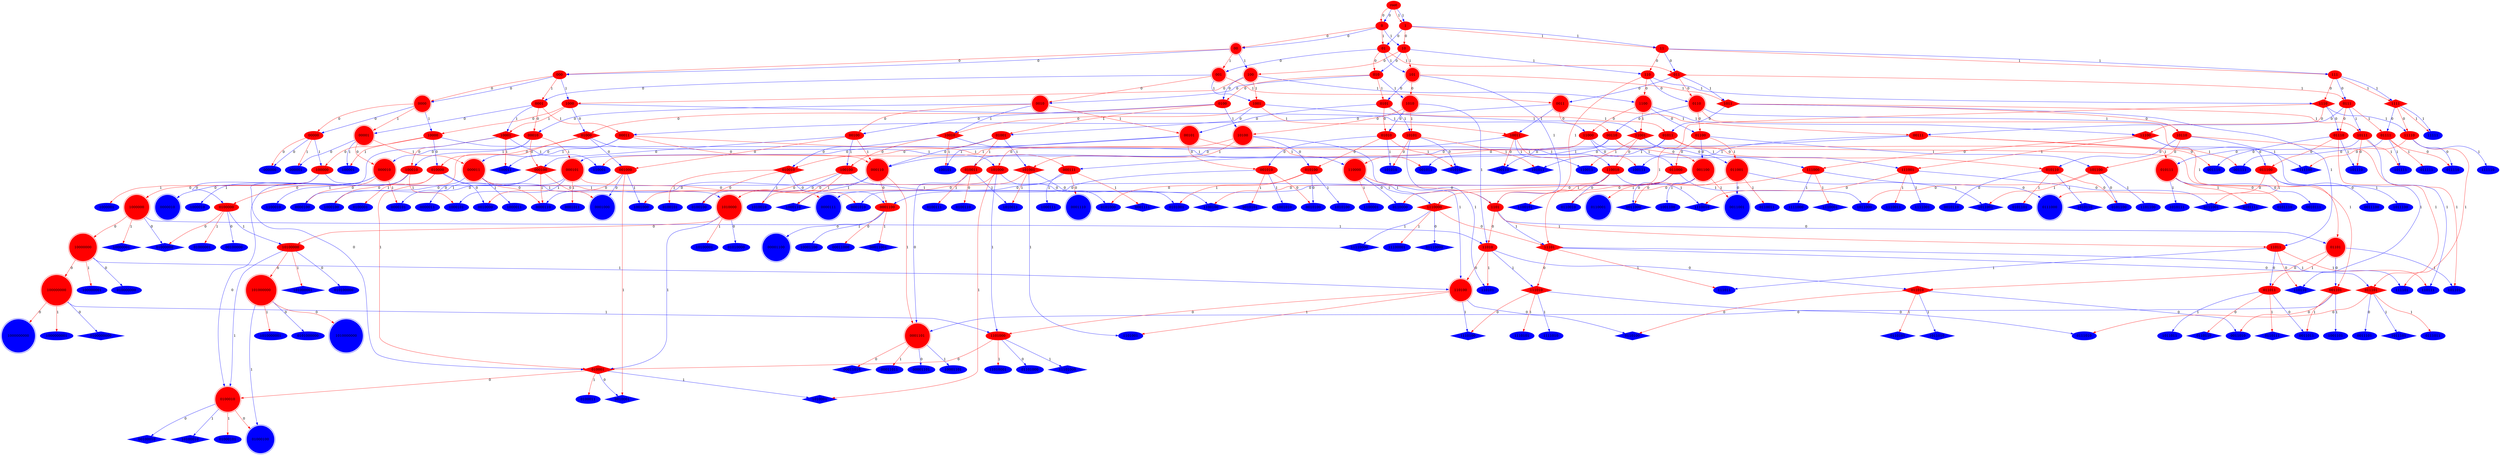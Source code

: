 digraph{ 
root  [color = red, style=filled]
0 [color = red, style=filled]
root -> 0 [color = red, label = 0] 
1 [color = red, style=filled]
root -> 1 [color = red, label = 1] 
root -> 0 [color = blue, label = 0] 
root -> 1 [color = blue, label = 1] 
00 [color = red, style=filled, shape=doublecircle]
0 -> 00 [color = red, label = 0] 
01 [color = red, style=filled]
0 -> 01 [color = red, label = 1] 
0 -> 00 [color = blue, label = 0] 
10 [color = red, style=filled]
0 -> 10 [color = blue, label = 1] 
1 -> 10 [color = red, label = 0] 
11 [color = red, style=filled]
1 -> 11 [color = red, label = 1] 
1 -> 01 [color = blue, label = 0] 
1 -> 11 [color = blue, label = 1] 
000 [color = red, style=filled]
00 -> 000 [color = red, label = 0] 
001 [color = red, style=filled, shape=doublecircle]
00 -> 001 [color = red, label = 1] 
00 -> 000 [color = blue, label = 0] 
100 [color = red, style=filled, shape=doublecircle]
00 -> 100 [color = blue, label = 1] 
010 [color = red, style=filled]
01 -> 010 [color = red, label = 0] 
011 [color = red, style=filled, shape=diamond]
01 -> 011 [color = red, label = 1] 
01 -> 001 [color = blue, label = 0] 
101 [color = red, style=filled, shape=doublecircle]
01 -> 101 [color = blue, label = 1] 
10 -> 100 [color = red, label = 0] 
10 -> 101 [color = red, label = 1] 
10 -> 010 [color = blue, label = 0] 
110 [color = red, style=filled]
10 -> 110 [color = blue, label = 1] 
11 -> 110 [color = red, label = 0] 
111 [color = red, style=filled]
11 -> 111 [color = red, label = 1] 
11 -> 011 [color = blue, label = 0] 
11 -> 111 [color = blue, label = 1] 
0000 [color = red, style=filled, shape=doublecircle]
000 -> 0000 [color = red, label = 0] 
0001 [color = red, style=filled]
000 -> 0001 [color = red, label = 1] 
000 -> 0000 [color = blue, label = 0] 
1000 [color = red, style=filled]
000 -> 1000 [color = blue, label = 1] 
0010 [color = red, style=filled, shape=doublecircle]
001 -> 0010 [color = red, label = 0] 
0011 [color = red, style=filled, shape=doublecircle]
001 -> 0011 [color = red, label = 1] 
001 -> 0001 [color = blue, label = 0] 
1001 [color = red, style=filled]
001 -> 1001 [color = blue, label = 1] 
100 -> 1000 [color = red, label = 0] 
100 -> 1001 [color = red, label = 1] 
0100 [color = red, style=filled]
100 -> 0100 [color = blue, label = 0] 
1100 [color = red, style=filled, shape=doublecircle]
100 -> 1100 [color = blue, label = 1] 
010 -> 0100 [color = red, label = 0] 
0101 [color = red, style=filled]
010 -> 0101 [color = red, label = 1] 
010 -> 0010 [color = blue, label = 0] 
1010 [color = red, style=filled, shape=doublecircle]
010 -> 1010 [color = blue, label = 1] 
0110 [color = red, style=filled, shape=doublecircle]
011 -> 0110 [color = red, label = 0] 
0111 [color = red, style=filled]
011 -> 0111 [color = red, label = 1] 
011 -> 0011 [color = blue, label = 0] 
1011 [color = red, style=filled, shape=diamond]
011 -> 1011 [color = blue, label = 1] 
101 -> 1010 [color = red, label = 0] 
101 -> 1011 [color = red, label = 1] 
101 -> 0101 [color = blue, label = 0] 
1101 [color = red, style=filled]
101 -> 1101 [color = blue, label = 1] 
110 -> 1100 [color = red, label = 0] 
110 -> 1101 [color = red, label = 1] 
110 -> 0110 [color = blue, label = 0] 
1110 [color = red, style=filled, shape=diamond]
110 -> 1110 [color = blue, label = 1] 
111 -> 1110 [color = red, label = 0] 
1111 [color = red, style=filled, shape=diamond]
111 -> 1111 [color = red, label = 1] 
111 -> 0111 [color = blue, label = 0] 
111 -> 1111 [color = blue, label = 1] 
00000 [color = red, style=filled]
0000 -> 00000 [color = red, label = 0] 
00001 [color = red, style=filled, shape=doublecircle]
0000 -> 00001 [color = red, label = 1] 
0000 -> 00000 [color = blue, label = 0] 
10000 [color = red, style=filled]
0000 -> 10000 [color = blue, label = 1] 
00010 [color = red, style=filled]
0001 -> 00010 [color = red, label = 0] 
00011 [color = red, style=filled]
0001 -> 00011 [color = red, label = 1] 
0001 -> 00001 [color = blue, label = 0] 
10001 [color = red, style=filled, shape=diamond]
0001 -> 10001 [color = blue, label = 1] 
1000 -> 10000 [color = red, label = 0] 
1000 -> 10001 [color = red, label = 1] 
01000 [color = red, style=filled, shape=diamond]
1000 -> 01000 [color = blue, label = 0] 
11000 [color = red, style=filled]
1000 -> 11000 [color = blue, label = 1] 
00100 [color = red, style=filled]
0010 -> 00100 [color = red, label = 0] 
00101 [color = red, style=filled, shape=doublecircle]
0010 -> 00101 [color = red, label = 1] 
0010 -> 00010 [color = blue, label = 0] 
10010 [color = red, style=filled, shape=diamond]
0010 -> 10010 [color = blue, label = 1] 
00110 [color = red, style=filled]
0011 -> 00110 [color = red, label = 0] 
00111 [color = red, style=filled]
0011 -> 00111 [color = red, label = 1] 
0011 -> 00011 [color = blue, label = 0] 
10011 [color = red, style=filled, shape=diamond]
0011 -> 10011 [color = blue, label = 1] 
1001 -> 10010 [color = red, label = 0] 
1001 -> 10011 [color = red, label = 1] 
01001 [color = red, style=filled]
1001 -> 01001 [color = blue, label = 0] 
11001 [color = red, style=filled, shape=diamond]
1001 -> 11001 [color = blue, label = 1] 
0100 -> 01000 [color = red, label = 0] 
0100 -> 01001 [color = red, label = 1] 
0100 -> 00100 [color = blue, label = 0] 
10100 [color = red, style=filled, shape=doublecircle]
0100 -> 10100 [color = blue, label = 1] 
1100 -> 11000 [color = red, label = 0] 
1100 -> 11001 [color = red, label = 1] 
01100 [color = red, style=filled]
1100 -> 01100 [color = blue, label = 0] 
11100 [color = red, style=filled, shape=diamond]
1100 -> 11100 [color = blue, label = 1] 
01010 [color = red, style=filled]
0101 -> 01010 [color = red, label = 0] 
01011 [color = red, style=filled]
0101 -> 01011 [color = red, label = 1] 
0101 -> 00101 [color = blue, label = 0] 
10101 [color = red, style=filled]
0101 -> 10101 [color = blue, label = 1] 
1010 -> 10100 [color = red, label = 0] 
1010 -> 10101 [color = red, label = 1] 
1010 -> 01010 [color = blue, label = 0] 
11010 [color = red, style=filled]
1010 -> 11010 [color = blue, label = 1] 
0110 -> 01100 [color = red, label = 0] 
01101 [color = red, style=filled, shape=doublecircle]
0110 -> 01101 [color = red, label = 1] 
0110 -> 00110 [color = blue, label = 0] 
10110 [color = red, style=filled]
0110 -> 10110 [color = blue, label = 1] 
01110 [color = red, style=filled]
0111 -> 01110 [color = red, label = 0] 
01111 [color = red, style=filled]
0111 -> 01111 [color = red, label = 1] 
0111 -> 00111 [color = blue, label = 0] 
10111 [color = red, style=filled]
0111 -> 10111 [color = blue, label = 1] 
1011 -> 10110 [color = red, label = 0] 
1011 -> 10111 [color = red, label = 1] 
1011 -> 01011 [color = blue, label = 0] 
11011 [color = red, style=filled]
1011 -> 11011 [color = blue, label = 1] 
1101 -> 11010 [color = red, label = 0] 
1101 -> 11011 [color = red, label = 1] 
1101 -> 01101 [color = blue, label = 0] 
11101 [color = red, style=filled, shape=diamond]
1101 -> 11101 [color = blue, label = 1] 
1110 -> 11100 [color = red, label = 0] 
1110 -> 11101 [color = red, label = 1] 
1110 -> 01110 [color = blue, label = 0] 
11110 [color = red, style=filled]
1110 -> 11110 [color = blue, label = 1] 
1111 -> 11110 [color = red, label = 0] 
11111 [color = blue, style=filled]
1111 -> 11111 [color = red, label = 1] 
1111 -> 01111 [color = blue, label = 0] 
1111 -> 11111 [color = blue, label = 1] 
000000 [color = blue, style=filled]
00000 -> 000000 [color = red, label = 0] 
000001 [color = blue, style=filled]
00000 -> 000001 [color = red, label = 1] 
00000 -> 000000 [color = blue, label = 0] 
100000 [color = red, style=filled]
00000 -> 100000 [color = blue, label = 1] 
000010 [color = red, style=filled, shape=doublecircle]
00001 -> 000010 [color = red, label = 0] 
000011 [color = red, style=filled, shape=doublecircle]
00001 -> 000011 [color = red, label = 1] 
00001 -> 000001 [color = blue, label = 0] 
100001 [color = blue, style=filled]
00001 -> 100001 [color = blue, label = 1] 
10000 -> 100000 [color = red, label = 0] 
10000 -> 100001 [color = red, label = 1] 
010000 [color = red, style=filled]
10000 -> 010000 [color = blue, label = 0] 
110000 [color = red, style=filled, shape=doublecircle]
10000 -> 110000 [color = blue, label = 1] 
000100 [color = red, style=filled, shape=diamond]
00010 -> 000100 [color = red, label = 0] 
000101 [color = red, style=filled, shape=doublecircle]
00010 -> 000101 [color = red, label = 1] 
00010 -> 000010 [color = blue, label = 0] 
100010 [color = red, style=filled]
00010 -> 100010 [color = blue, label = 1] 
000110 [color = red, style=filled, shape=doublecircle]
00011 -> 000110 [color = red, label = 0] 
000111 [color = red, style=filled]
00011 -> 000111 [color = red, label = 1] 
00011 -> 000011 [color = blue, label = 0] 
100011 [color = blue, style=filled, shape=diamond]
00011 -> 100011 [color = blue, label = 1] 
10001 -> 100010 [color = red, label = 0] 
10001 -> 100011 [color = red, label = 1] 
010001 [color = red, style=filled, shape=diamond]
10001 -> 010001 [color = blue, label = 0] 
110001 [color = blue, style=filled]
10001 -> 110001 [color = blue, label = 1] 
01000 -> 010000 [color = red, label = 0] 
01000 -> 010001 [color = red, label = 1] 
001000 [color = red, style=filled]
01000 -> 001000 [color = blue, label = 0] 
101000 [color = red, style=filled]
01000 -> 101000 [color = blue, label = 1] 
11000 -> 110000 [color = red, label = 0] 
11000 -> 110001 [color = red, label = 1] 
011000 [color = red, style=filled]
11000 -> 011000 [color = blue, label = 0] 
111000 [color = red, style=filled]
11000 -> 111000 [color = blue, label = 1] 
00100 -> 001000 [color = red, label = 0] 
00100 -> 000110 [color = red, label = 1] 
00100 -> 000100 [color = blue, label = 0] 
100100 [color = red, style=filled]
00100 -> 100100 [color = blue, label = 1] 
001010 [color = red, style=filled]
00101 -> 001010 [color = red, label = 0] 
001011 [color = blue, style=filled]
00101 -> 001011 [color = red, label = 1] 
00101 -> 000101 [color = blue, label = 0] 
100101 [color = blue, style=filled]
00101 -> 100101 [color = blue, label = 1] 
10010 -> 100100 [color = red, label = 0] 
10010 -> 100101 [color = red, label = 1] 
010010 [color = red, style=filled, shape=diamond]
10010 -> 010010 [color = blue, label = 0] 
110010 [color = red, style=filled]
10010 -> 110010 [color = blue, label = 1] 
001100 [color = red, style=filled, shape=doublecircle]
00110 -> 001100 [color = red, label = 0] 
001101 [color = red, style=filled, shape=diamond]
00110 -> 001101 [color = red, label = 1] 
00110 -> 000110 [color = blue, label = 0] 
100110 [color = blue, style=filled, shape=diamond]
00110 -> 100110 [color = blue, label = 1] 
001110 [color = blue, style=filled]
00111 -> 001110 [color = red, label = 0] 
001111 [color = blue, style=filled]
00111 -> 001111 [color = red, label = 1] 
00111 -> 000111 [color = blue, label = 0] 
100111 [color = blue, style=filled]
00111 -> 100111 [color = blue, label = 1] 
10011 -> 100110 [color = red, label = 0] 
10011 -> 100111 [color = red, label = 1] 
010011 [color = red, style=filled]
10011 -> 010011 [color = blue, label = 0] 
110011 [color = blue, style=filled]
10011 -> 110011 [color = blue, label = 1] 
01001 -> 010010 [color = red, label = 0] 
01001 -> 010011 [color = red, label = 1] 
01001 -> 000110 [color = blue, label = 0] 
101001 [color = red, style=filled, shape=diamond]
01001 -> 101001 [color = blue, label = 1] 
11001 -> 110010 [color = red, label = 0] 
11001 -> 110011 [color = red, label = 1] 
011001 [color = red, style=filled, shape=doublecircle]
11001 -> 011001 [color = blue, label = 0] 
111001 [color = red, style=filled]
11001 -> 111001 [color = blue, label = 1] 
10100 -> 101000 [color = red, label = 0] 
10100 -> 101001 [color = red, label = 1] 
010100 [color = red, style=filled]
10100 -> 010100 [color = blue, label = 0] 
110100 [color = red, style=filled, shape=doublecircle]
10100 -> 110100 [color = blue, label = 1] 
01100 -> 011000 [color = red, label = 0] 
01100 -> 011001 [color = red, label = 1] 
01100 -> 001100 [color = blue, label = 0] 
101100 [color = red, style=filled]
01100 -> 101100 [color = blue, label = 1] 
11100 -> 111000 [color = red, label = 0] 
11100 -> 111001 [color = red, label = 1] 
011100 [color = red, style=filled]
11100 -> 011100 [color = blue, label = 0] 
111100 [color = blue, style=filled, shape=diamond]
11100 -> 111100 [color = blue, label = 1] 
01010 -> 010100 [color = red, label = 0] 
010101 [color = blue, style=filled, shape=diamond]
01010 -> 010101 [color = red, label = 1] 
01010 -> 001010 [color = blue, label = 0] 
101010 [color = blue, style=filled]
01010 -> 101010 [color = blue, label = 1] 
010110 [color = red, style=filled]
01011 -> 010110 [color = red, label = 0] 
010111 [color = red, style=filled, shape=doublecircle]
01011 -> 010111 [color = red, label = 1] 
01011 -> 001011 [color = blue, label = 0] 
101011 [color = blue, style=filled, shape=diamond]
01011 -> 101011 [color = blue, label = 1] 
10101 -> 101010 [color = red, label = 0] 
10101 -> 101011 [color = red, label = 1] 
10101 -> 010101 [color = blue, label = 0] 
110101 [color = blue, style=filled]
10101 -> 110101 [color = blue, label = 1] 
11010 -> 110100 [color = red, label = 0] 
11010 -> 110101 [color = red, label = 1] 
011010 [color = red, style=filled, shape=diamond]
11010 -> 011010 [color = blue, label = 0] 
111010 [color = red, style=filled, shape=diamond]
11010 -> 111010 [color = blue, label = 1] 
01101 -> 011010 [color = red, label = 0] 
011011 [color = red, style=filled]
01101 -> 011011 [color = red, label = 1] 
01101 -> 001101 [color = blue, label = 0] 
101101 [color = blue, style=filled]
01101 -> 101101 [color = blue, label = 1] 
10110 -> 101100 [color = red, label = 0] 
10110 -> 101101 [color = red, label = 1] 
10110 -> 010110 [color = blue, label = 0] 
110110 [color = blue, style=filled, shape=diamond]
10110 -> 110110 [color = blue, label = 1] 
01110 -> 011100 [color = red, label = 0] 
011101 [color = red, style=filled, shape=diamond]
01110 -> 011101 [color = red, label = 1] 
01110 -> 001110 [color = blue, label = 0] 
101110 [color = blue, style=filled]
01110 -> 101110 [color = blue, label = 1] 
011110 [color = blue, style=filled]
01111 -> 011110 [color = red, label = 0] 
011111 [color = blue, style=filled]
01111 -> 011111 [color = red, label = 1] 
01111 -> 001111 [color = blue, label = 0] 
101111 [color = blue, style=filled]
01111 -> 101111 [color = blue, label = 1] 
10111 -> 101110 [color = red, label = 0] 
10111 -> 101111 [color = red, label = 1] 
10111 -> 010111 [color = blue, label = 0] 
110111 [color = blue, style=filled]
10111 -> 110111 [color = blue, label = 1] 
11011 -> 110110 [color = red, label = 0] 
11011 -> 110111 [color = red, label = 1] 
11011 -> 011011 [color = blue, label = 0] 
111011 [color = blue, style=filled]
11011 -> 111011 [color = blue, label = 1] 
11101 -> 111010 [color = red, label = 0] 
11101 -> 111011 [color = red, label = 1] 
11101 -> 011101 [color = blue, label = 0] 
111101 [color = blue, style=filled]
11101 -> 111101 [color = blue, label = 1] 
11110 -> 111100 [color = red, label = 0] 
11110 -> 111101 [color = red, label = 1] 
11110 -> 011110 [color = blue, label = 0] 
111110 [color = blue, style=filled]
11110 -> 111110 [color = blue, label = 1] 
1000000 [color = red, style=filled, shape=doublecircle]
100000 -> 1000000 [color = red, label = 0] 
1000001 [color = blue, style=filled]
100000 -> 1000001 [color = red, label = 1] 
0100000 [color = red, style=filled]
100000 -> 0100000 [color = blue, label = 0] 
100000 -> 1101 [color = blue, label = 1] 
0000100 [color = blue, style=filled]
000010 -> 0000100 [color = red, label = 0] 
0000101 [color = blue, style=filled]
000010 -> 0000101 [color = red, label = 1] 
0000010 [color = blue, style=filled, shape=doublecircle]
000010 -> 0000010 [color = blue, label = 0] 
1000010 [color = blue, style=filled]
000010 -> 1000010 [color = blue, label = 1] 
0000110 [color = blue, style=filled]
000011 -> 0000110 [color = red, label = 0] 
0000111 [color = blue, style=filled, shape=doublecircle]
000011 -> 0000111 [color = red, label = 1] 
0000011 [color = blue, style=filled]
000011 -> 0000011 [color = blue, label = 0] 
1000011 [color = blue, style=filled]
000011 -> 1000011 [color = blue, label = 1] 
010000 -> 0100000 [color = red, label = 0] 
0100001 [color = blue, style=filled]
010000 -> 0100001 [color = red, label = 1] 
0010000 [color = blue, style=filled]
010000 -> 0010000 [color = blue, label = 0] 
1010000 [color = red, style=filled, shape=doublecircle]
010000 -> 1010000 [color = blue, label = 1] 
110000 -> 1101 [color = red, label = 0] 
1100001 [color = blue, style=filled]
110000 -> 1100001 [color = red, label = 1] 
0110000 [color = blue, style=filled]
110000 -> 0110000 [color = blue, label = 0] 
1110000 [color = red, style=filled, shape=diamond]
110000 -> 1110000 [color = blue, label = 1] 
0001000 [color = blue, style=filled, shape=doublecircle]
000100 -> 0001000 [color = red, label = 0] 
000100 -> 0000110 [color = red, label = 1] 
000100 -> 0000100 [color = blue, label = 0] 
1000100 [color = blue, style=filled]
000100 -> 1000100 [color = blue, label = 1] 
0001010 [color = blue, style=filled]
000101 -> 0001010 [color = red, label = 0] 
0001011 [color = blue, style=filled]
000101 -> 0001011 [color = red, label = 1] 
000101 -> 0000101 [color = blue, label = 0] 
1000101 [color = blue, style=filled]
000101 -> 1000101 [color = blue, label = 1] 
100010 -> 1000100 [color = red, label = 0] 
100010 -> 1000101 [color = red, label = 1] 
0100010 [color = red, style=filled, shape=doublecircle]
100010 -> 0100010 [color = blue, label = 0] 
1100010 [color = blue, style=filled]
100010 -> 1100010 [color = blue, label = 1] 
0001100 [color = red, style=filled]
000110 -> 0001100 [color = red, label = 0] 
0001101 [color = red, style=filled, shape=doublecircle]
000110 -> 0001101 [color = red, label = 1] 
000110 -> 0000110 [color = blue, label = 0] 
1000110 [color = blue, style=filled, shape=diamond]
000110 -> 1000110 [color = blue, label = 1] 
0001110 [color = blue, style=filled, shape=doublecircle]
000111 -> 0001110 [color = red, label = 0] 
0001111 [color = blue, style=filled, shape=diamond]
000111 -> 0001111 [color = red, label = 1] 
000111 -> 0000111 [color = blue, label = 0] 
1000111 [color = blue, style=filled]
000111 -> 1000111 [color = blue, label = 1] 
010001 -> 0100010 [color = red, label = 0] 
0100011 [color = blue, style=filled]
010001 -> 0100011 [color = red, label = 1] 
0010001 [color = blue, style=filled, shape=diamond]
010001 -> 0010001 [color = blue, label = 0] 
1010001 [color = blue, style=filled, shape=diamond]
010001 -> 1010001 [color = blue, label = 1] 
001000 -> 0010000 [color = red, label = 0] 
001000 -> 0010001 [color = red, label = 1] 
001000 -> 0001000 [color = blue, label = 0] 
1001000 [color = blue, style=filled]
001000 -> 1001000 [color = blue, label = 1] 
101000 -> 1010000 [color = red, label = 0] 
101000 -> 1010001 [color = red, label = 1] 
0101000 [color = blue, style=filled]
101000 -> 0101000 [color = blue, label = 0] 
1101000 [color = red, style=filled]
101000 -> 1101000 [color = blue, label = 1] 
011000 -> 0110000 [color = red, label = 0] 
0110001 [color = blue, style=filled, shape=doublecircle]
011000 -> 0110001 [color = red, label = 1] 
0011000 [color = blue, style=filled, shape=diamond]
011000 -> 0011000 [color = blue, label = 0] 
1011000 [color = blue, style=filled]
011000 -> 1011000 [color = blue, label = 1] 
111000 -> 1110000 [color = red, label = 0] 
1110001 [color = blue, style=filled, shape=diamond]
111000 -> 1110001 [color = red, label = 1] 
0111000 [color = blue, style=filled, shape=doublecircle]
111000 -> 0111000 [color = blue, label = 0] 
1111000 [color = blue, style=filled]
111000 -> 1111000 [color = blue, label = 1] 
100100 -> 1001000 [color = red, label = 0] 
100100 -> 1000110 [color = red, label = 1] 
0100100 [color = blue, style=filled]
100100 -> 0100100 [color = blue, label = 0] 
1100100 [color = blue, style=filled, shape=diamond]
100100 -> 1100100 [color = blue, label = 1] 
0010100 [color = blue, style=filled]
001010 -> 0010100 [color = red, label = 0] 
0010101 [color = blue, style=filled, shape=diamond]
001010 -> 0010101 [color = red, label = 1] 
001010 -> 0001010 [color = blue, label = 0] 
1001010 [color = blue, style=filled]
001010 -> 1001010 [color = blue, label = 1] 
010010 -> 0100100 [color = red, label = 0] 
0100101 [color = blue, style=filled]
010010 -> 0100101 [color = red, label = 1] 
010010 -> 0001100 [color = blue, label = 0] 
1010010 [color = blue, style=filled]
010010 -> 1010010 [color = blue, label = 1] 
110010 -> 1100100 [color = red, label = 0] 
1100101 [color = blue, style=filled, shape=diamond]
110010 -> 1100101 [color = red, label = 1] 
0110010 [color = blue, style=filled]
110010 -> 0110010 [color = blue, label = 0] 
1110010 [color = blue, style=filled, shape=diamond]
110010 -> 1110010 [color = blue, label = 1] 
001100 -> 0011000 [color = red, label = 0] 
0011001 [color = blue, style=filled, shape=doublecircle]
001100 -> 0011001 [color = red, label = 1] 
001100 -> 0001100 [color = blue, label = 0] 
1001100 [color = blue, style=filled]
001100 -> 1001100 [color = blue, label = 1] 
0011010 [color = blue, style=filled]
001101 -> 0011010 [color = red, label = 0] 
0011011 [color = blue, style=filled]
001101 -> 0011011 [color = red, label = 1] 
001101 -> 0001101 [color = blue, label = 0] 
1001101 [color = blue, style=filled]
001101 -> 1001101 [color = blue, label = 1] 
0100110 [color = blue, style=filled]
010011 -> 0100110 [color = red, label = 0] 
0100111 [color = blue, style=filled]
010011 -> 0100111 [color = red, label = 1] 
010011 -> 0001101 [color = blue, label = 0] 
1010011 [color = blue, style=filled]
010011 -> 1010011 [color = blue, label = 1] 
101001 -> 1010010 [color = red, label = 0] 
101001 -> 1010011 [color = red, label = 1] 
0101001 [color = blue, style=filled]
101001 -> 0101001 [color = blue, label = 0] 
1101001 [color = blue, style=filled]
101001 -> 1101001 [color = blue, label = 1] 
011001 -> 0110010 [color = red, label = 0] 
0110011 [color = blue, style=filled]
011001 -> 0110011 [color = red, label = 1] 
011001 -> 0011001 [color = blue, label = 0] 
1011001 [color = blue, style=filled, shape=diamond]
011001 -> 1011001 [color = blue, label = 1] 
111001 -> 1110010 [color = red, label = 0] 
1110011 [color = blue, style=filled]
111001 -> 1110011 [color = red, label = 1] 
0111001 [color = blue, style=filled, shape=diamond]
111001 -> 0111001 [color = blue, label = 0] 
1111001 [color = blue, style=filled]
111001 -> 1111001 [color = blue, label = 1] 
010100 -> 0101000 [color = red, label = 0] 
010100 -> 0101001 [color = red, label = 1] 
010100 -> 0010100 [color = blue, label = 0] 
1010100 [color = blue, style=filled]
010100 -> 1010100 [color = blue, label = 1] 
110100 -> 1101000 [color = red, label = 0] 
110100 -> 1101001 [color = red, label = 1] 
0110100 [color = blue, style=filled, shape=diamond]
110100 -> 0110100 [color = blue, label = 0] 
1110100 [color = blue, style=filled, shape=diamond]
110100 -> 1110100 [color = blue, label = 1] 
101100 -> 1011000 [color = red, label = 0] 
101100 -> 1011001 [color = red, label = 1] 
0101100 [color = blue, style=filled]
101100 -> 0101100 [color = blue, label = 0] 
1101100 [color = blue, style=filled]
101100 -> 1101100 [color = blue, label = 1] 
011100 -> 0111000 [color = red, label = 0] 
011100 -> 0111001 [color = red, label = 1] 
0011100 [color = blue, style=filled]
011100 -> 0011100 [color = blue, label = 0] 
1011100 [color = blue, style=filled]
011100 -> 1011100 [color = blue, label = 1] 
010110 -> 0101100 [color = red, label = 0] 
0101101 [color = blue, style=filled]
010110 -> 0101101 [color = red, label = 1] 
0010110 [color = blue, style=filled]
010110 -> 0010110 [color = blue, label = 0] 
1010110 [color = blue, style=filled, shape=diamond]
010110 -> 1010110 [color = blue, label = 1] 
0101110 [color = blue, style=filled]
010111 -> 0101110 [color = red, label = 0] 
0101111 [color = blue, style=filled, shape=diamond]
010111 -> 0101111 [color = red, label = 1] 
0010111 [color = blue, style=filled]
010111 -> 0010111 [color = blue, label = 0] 
1010111 [color = blue, style=filled]
010111 -> 1010111 [color = blue, label = 1] 
011010 -> 0110100 [color = red, label = 0] 
0110101 [color = blue, style=filled, shape=diamond]
011010 -> 0110101 [color = red, label = 1] 
011010 -> 0011010 [color = blue, label = 0] 
1011010 [color = blue, style=filled, shape=diamond]
011010 -> 1011010 [color = blue, label = 1] 
111010 -> 1110100 [color = red, label = 0] 
1110101 [color = blue, style=filled]
111010 -> 1110101 [color = red, label = 1] 
0111010 [color = blue, style=filled]
111010 -> 0111010 [color = blue, label = 0] 
1111010 [color = blue, style=filled]
111010 -> 1111010 [color = blue, label = 1] 
0110110 [color = blue, style=filled, shape=diamond]
011011 -> 0110110 [color = red, label = 0] 
0110111 [color = blue, style=filled, shape=diamond]
011011 -> 0110111 [color = red, label = 1] 
011011 -> 0011011 [color = blue, label = 0] 
1011011 [color = blue, style=filled]
011011 -> 1011011 [color = blue, label = 1] 
011101 -> 0111010 [color = red, label = 0] 
0111011 [color = blue, style=filled]
011101 -> 0111011 [color = red, label = 1] 
0011101 [color = blue, style=filled]
011101 -> 0011101 [color = blue, label = 0] 
1011101 [color = blue, style=filled, shape=diamond]
011101 -> 1011101 [color = blue, label = 1] 
10000000 [color = red, style=filled, shape=doublecircle]
1000000 -> 10000000 [color = red, label = 0] 
10000001 [color = blue, style=filled, shape=diamond]
1000000 -> 10000001 [color = red, label = 1] 
01000000 [color = blue, style=filled, shape=diamond]
1000000 -> 01000000 [color = blue, label = 0] 
1000000 -> 11010 [color = blue, label = 1] 
0100000 -> 01000000 [color = red, label = 0] 
01000001 [color = blue, style=filled]
0100000 -> 01000001 [color = red, label = 1] 
00100000 [color = blue, style=filled]
0100000 -> 00100000 [color = blue, label = 0] 
10100000 [color = red, style=filled]
0100000 -> 10100000 [color = blue, label = 1] 
1010000 -> 10100000 [color = red, label = 0] 
10100001 [color = blue, style=filled]
1010000 -> 10100001 [color = red, label = 1] 
01010000 [color = blue, style=filled]
1010000 -> 01010000 [color = blue, label = 0] 
1010000 -> 010001 [color = blue, label = 1] 
1110000 -> 11101 [color = red, label = 0] 
11100001 [color = blue, style=filled]
1110000 -> 11100001 [color = red, label = 1] 
01110000 [color = blue, style=filled, shape=diamond]
1110000 -> 01110000 [color = blue, label = 0] 
11110000 [color = blue, style=filled, shape=diamond]
1110000 -> 11110000 [color = blue, label = 1] 
01000100 [color = blue, style=filled, shape=doublecircle]
0100010 -> 01000100 [color = red, label = 0] 
01000101 [color = blue, style=filled]
0100010 -> 01000101 [color = red, label = 1] 
00100010 [color = blue, style=filled, shape=diamond]
0100010 -> 00100010 [color = blue, label = 0] 
10100010 [color = blue, style=filled, shape=diamond]
0100010 -> 10100010 [color = blue, label = 1] 
00011000 [color = blue, style=filled]
0001100 -> 00011000 [color = red, label = 0] 
00011001 [color = blue, style=filled, shape=diamond]
0001100 -> 00011001 [color = red, label = 1] 
00001100 [color = blue, style=filled, shape=doublecircle]
0001100 -> 00001100 [color = blue, label = 0] 
10001100 [color = blue, style=filled]
0001100 -> 10001100 [color = blue, label = 1] 
00011010 [color = blue, style=filled, shape=diamond]
0001101 -> 00011010 [color = red, label = 0] 
00011011 [color = blue, style=filled]
0001101 -> 00011011 [color = red, label = 1] 
00001101 [color = blue, style=filled]
0001101 -> 00001101 [color = blue, label = 0] 
10001101 [color = blue, style=filled]
0001101 -> 10001101 [color = blue, label = 1] 
1101000 -> 010001 [color = red, label = 0] 
11010001 [color = blue, style=filled]
1101000 -> 11010001 [color = red, label = 1] 
01101000 [color = blue, style=filled]
1101000 -> 01101000 [color = blue, label = 0] 
11101000 [color = blue, style=filled, shape=diamond]
1101000 -> 11101000 [color = blue, label = 1] 
100000000 [color = red, style=filled, shape=doublecircle]
10000000 -> 100000000 [color = red, label = 0] 
100000001 [color = blue, style=filled]
10000000 -> 100000001 [color = red, label = 1] 
010000000 [color = blue, style=filled]
10000000 -> 010000000 [color = blue, label = 0] 
10000000 -> 110100 [color = blue, label = 1] 
101000000 [color = red, style=filled, shape=doublecircle]
10100000 -> 101000000 [color = red, label = 0] 
101000001 [color = blue, style=filled, shape=diamond]
10100000 -> 101000001 [color = red, label = 1] 
010100000 [color = blue, style=filled]
10100000 -> 010100000 [color = blue, label = 0] 
10100000 -> 0100010 [color = blue, label = 1] 
1000000000 [color = blue, style=filled, shape=doublecircle]
100000000 -> 1000000000 [color = red, label = 0] 
1000000001 [color = blue, style=filled]
100000000 -> 1000000001 [color = red, label = 1] 
0100000000 [color = blue, style=filled, shape=diamond]
100000000 -> 0100000000 [color = blue, label = 0] 
100000000 -> 1101000 [color = blue, label = 1] 
1010000000 [color = blue, style=filled, shape=doublecircle]
101000000 -> 1010000000 [color = red, label = 0] 
1010000001 [color = blue, style=filled]
101000000 -> 1010000001 [color = red, label = 1] 
0101000000 [color = blue, style=filled]
101000000 -> 0101000000 [color = blue, label = 0] 
101000000 -> 01000100 [color = blue, label = 1] 
} 
